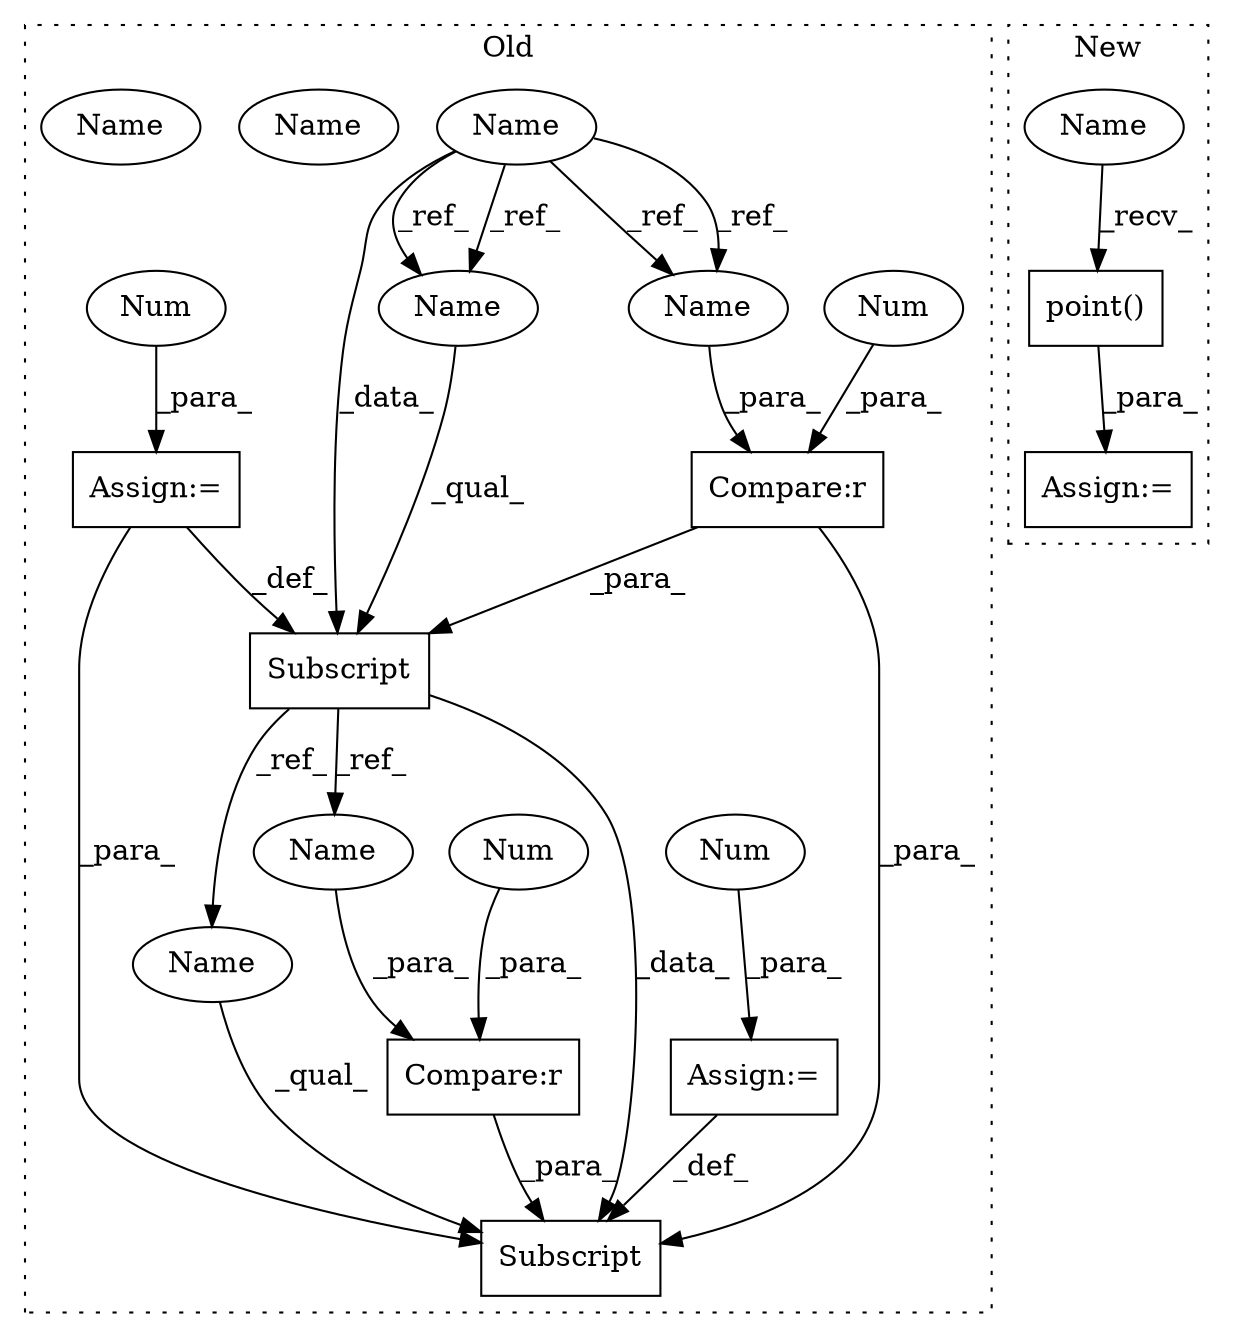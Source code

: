 digraph G {
subgraph cluster0 {
1 [label="Subscript" a="63" s="1258,0" l="14,0" shape="box"];
3 [label="Compare:r" a="40" s="1291" l="10" shape="box"];
4 [label="Compare:r" a="40" s="1262" l="9" shape="box"];
5 [label="Subscript" a="63" s="1287,0" l="15,0" shape="box"];
6 [label="Name" a="87" s="1108" l="3" shape="ellipse"];
7 [label="Num" a="76" s="1298" l="3" shape="ellipse"];
8 [label="Num" a="76" s="1268" l="3" shape="ellipse"];
9 [label="Assign:=" a="68" s="1302" l="3" shape="box"];
10 [label="Num" a="76" s="1305" l="3" shape="ellipse"];
11 [label="Assign:=" a="68" s="1272" l="3" shape="box"];
12 [label="Num" a="76" s="1275" l="3" shape="ellipse"];
14 [label="Name" a="87" s="1258" l="3" shape="ellipse"];
15 [label="Name" a="87" s="1262" l="3" shape="ellipse"];
16 [label="Name" a="87" s="1258" l="3" shape="ellipse"];
17 [label="Name" a="87" s="1262" l="3" shape="ellipse"];
19 [label="Name" a="87" s="1287" l="3" shape="ellipse"];
20 [label="Name" a="87" s="1291" l="3" shape="ellipse"];
label = "Old";
style="dotted";
}
subgraph cluster1 {
2 [label="point()" a="75" s="2733,2785" l="10,1" shape="box"];
13 [label="Assign:=" a="68" s="2730" l="3" shape="box"];
18 [label="Name" a="87" s="2733" l="3" shape="ellipse"];
label = "New";
style="dotted";
}
1 -> 5 [label="_data_"];
1 -> 19 [label="_ref_"];
1 -> 20 [label="_ref_"];
2 -> 13 [label="_para_"];
3 -> 5 [label="_para_"];
4 -> 5 [label="_para_"];
4 -> 1 [label="_para_"];
6 -> 16 [label="_ref_"];
6 -> 1 [label="_data_"];
6 -> 17 [label="_ref_"];
6 -> 16 [label="_ref_"];
6 -> 17 [label="_ref_"];
7 -> 3 [label="_para_"];
8 -> 4 [label="_para_"];
9 -> 5 [label="_def_"];
10 -> 9 [label="_para_"];
11 -> 5 [label="_para_"];
11 -> 1 [label="_def_"];
12 -> 11 [label="_para_"];
16 -> 1 [label="_qual_"];
17 -> 4 [label="_para_"];
18 -> 2 [label="_recv_"];
19 -> 5 [label="_qual_"];
20 -> 3 [label="_para_"];
}